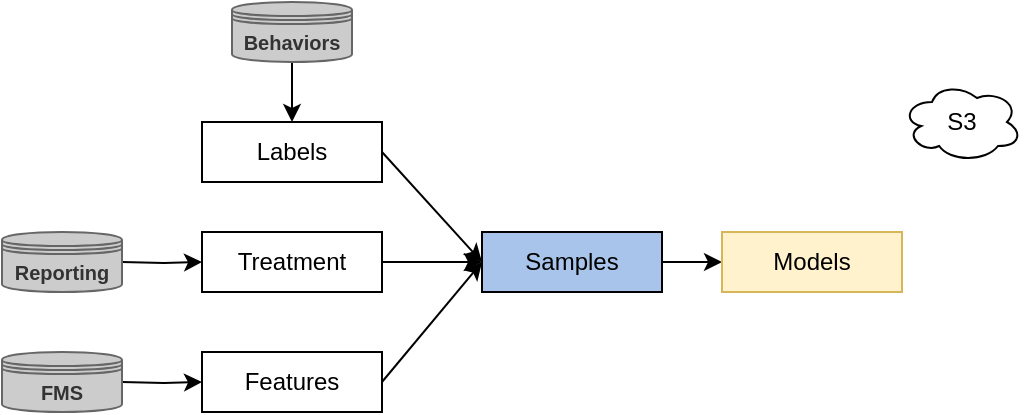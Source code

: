 <mxfile version="22.1.18" type="github">
  <diagram name="第 1 页" id="_KGyoC1ufbTMsVG9WjTH">
    <mxGraphModel dx="1039" dy="603" grid="1" gridSize="10" guides="1" tooltips="1" connect="1" arrows="1" fold="1" page="1" pageScale="1" pageWidth="827" pageHeight="1169" math="0" shadow="0">
      <root>
        <mxCell id="0" />
        <mxCell id="1" parent="0" />
        <mxCell id="uBipdBVokxf97rr1Bi9E-4" value="Labels" style="rounded=0;whiteSpace=wrap;html=1;fillColor=#FFFFFF;" vertex="1" parent="1">
          <mxGeometry x="170" y="230" width="90" height="30" as="geometry" />
        </mxCell>
        <mxCell id="uBipdBVokxf97rr1Bi9E-5" value="Treatment" style="rounded=0;whiteSpace=wrap;html=1;fillColor=#FFFFFF;" vertex="1" parent="1">
          <mxGeometry x="170" y="285" width="90" height="30" as="geometry" />
        </mxCell>
        <mxCell id="uBipdBVokxf97rr1Bi9E-6" value="Features" style="rounded=0;whiteSpace=wrap;html=1;fillColor=#FFFFFF;" vertex="1" parent="1">
          <mxGeometry x="170" y="345" width="90" height="30" as="geometry" />
        </mxCell>
        <mxCell id="uBipdBVokxf97rr1Bi9E-12" style="edgeStyle=orthogonalEdgeStyle;rounded=0;orthogonalLoop=1;jettySize=auto;html=1;exitX=1;exitY=0;exitDx=0;exitDy=30;exitPerimeter=0;entryX=0;entryY=0.5;entryDx=0;entryDy=0;" edge="1" parent="1" target="uBipdBVokxf97rr1Bi9E-5">
          <mxGeometry relative="1" as="geometry">
            <mxPoint x="130" y="300" as="sourcePoint" />
          </mxGeometry>
        </mxCell>
        <mxCell id="uBipdBVokxf97rr1Bi9E-13" style="edgeStyle=orthogonalEdgeStyle;rounded=0;orthogonalLoop=1;jettySize=auto;html=1;exitX=1;exitY=0;exitDx=0;exitDy=30;exitPerimeter=0;entryX=0;entryY=0.5;entryDx=0;entryDy=0;" edge="1" parent="1" target="uBipdBVokxf97rr1Bi9E-6">
          <mxGeometry relative="1" as="geometry">
            <mxPoint x="130" y="360" as="sourcePoint" />
          </mxGeometry>
        </mxCell>
        <mxCell id="uBipdBVokxf97rr1Bi9E-17" style="edgeStyle=orthogonalEdgeStyle;rounded=0;orthogonalLoop=1;jettySize=auto;html=1;exitX=0.5;exitY=1;exitDx=0;exitDy=0;entryX=0.5;entryY=0;entryDx=0;entryDy=0;" edge="1" parent="1" source="uBipdBVokxf97rr1Bi9E-15" target="uBipdBVokxf97rr1Bi9E-4">
          <mxGeometry relative="1" as="geometry" />
        </mxCell>
        <mxCell id="uBipdBVokxf97rr1Bi9E-15" value="Behaviors" style="shape=datastore;whiteSpace=wrap;html=1;fontStyle=1;fontSize=10;labelBackgroundColor=none;fillColor=#CCCCCC;fontColor=#333333;strokeColor=#666666;" vertex="1" parent="1">
          <mxGeometry x="185" y="170" width="60" height="30" as="geometry" />
        </mxCell>
        <mxCell id="uBipdBVokxf97rr1Bi9E-18" value="Reporting" style="shape=datastore;whiteSpace=wrap;html=1;fontStyle=1;fontSize=10;labelBackgroundColor=none;fillColor=#CCCCCC;fontColor=#333333;strokeColor=#666666;" vertex="1" parent="1">
          <mxGeometry x="70" y="285" width="60" height="30" as="geometry" />
        </mxCell>
        <mxCell id="uBipdBVokxf97rr1Bi9E-19" value="FMS" style="shape=datastore;whiteSpace=wrap;html=1;fontStyle=1;fontSize=10;labelBackgroundColor=none;fillColor=#CCCCCC;fontColor=#333333;strokeColor=#666666;" vertex="1" parent="1">
          <mxGeometry x="70" y="345" width="60" height="30" as="geometry" />
        </mxCell>
        <mxCell id="uBipdBVokxf97rr1Bi9E-27" style="edgeStyle=orthogonalEdgeStyle;rounded=0;orthogonalLoop=1;jettySize=auto;html=1;exitX=1;exitY=0.5;exitDx=0;exitDy=0;entryX=0;entryY=0.5;entryDx=0;entryDy=0;" edge="1" parent="1" source="uBipdBVokxf97rr1Bi9E-20" target="uBipdBVokxf97rr1Bi9E-26">
          <mxGeometry relative="1" as="geometry" />
        </mxCell>
        <mxCell id="uBipdBVokxf97rr1Bi9E-20" value="Samples" style="rounded=0;whiteSpace=wrap;html=1;fillColor=#A9C4EB;" vertex="1" parent="1">
          <mxGeometry x="310" y="285" width="90" height="30" as="geometry" />
        </mxCell>
        <mxCell id="uBipdBVokxf97rr1Bi9E-22" value="" style="endArrow=classic;html=1;rounded=0;exitX=1;exitY=0.5;exitDx=0;exitDy=0;entryX=0;entryY=0.5;entryDx=0;entryDy=0;" edge="1" parent="1" source="uBipdBVokxf97rr1Bi9E-4" target="uBipdBVokxf97rr1Bi9E-20">
          <mxGeometry width="50" height="50" relative="1" as="geometry">
            <mxPoint x="390" y="340" as="sourcePoint" />
            <mxPoint x="440" y="290" as="targetPoint" />
          </mxGeometry>
        </mxCell>
        <mxCell id="uBipdBVokxf97rr1Bi9E-23" value="" style="endArrow=classic;html=1;rounded=0;exitX=1;exitY=0.5;exitDx=0;exitDy=0;" edge="1" parent="1" source="uBipdBVokxf97rr1Bi9E-5">
          <mxGeometry width="50" height="50" relative="1" as="geometry">
            <mxPoint x="270" y="255" as="sourcePoint" />
            <mxPoint x="310" y="300" as="targetPoint" />
          </mxGeometry>
        </mxCell>
        <mxCell id="uBipdBVokxf97rr1Bi9E-24" value="" style="endArrow=classic;html=1;rounded=0;exitX=1;exitY=0.5;exitDx=0;exitDy=0;entryX=0;entryY=0.5;entryDx=0;entryDy=0;" edge="1" parent="1" source="uBipdBVokxf97rr1Bi9E-6" target="uBipdBVokxf97rr1Bi9E-20">
          <mxGeometry width="50" height="50" relative="1" as="geometry">
            <mxPoint x="280" y="265" as="sourcePoint" />
            <mxPoint x="330" y="320" as="targetPoint" />
          </mxGeometry>
        </mxCell>
        <mxCell id="uBipdBVokxf97rr1Bi9E-26" value="Models" style="rounded=0;whiteSpace=wrap;html=1;fillColor=#fff2cc;strokeColor=#d6b656;" vertex="1" parent="1">
          <mxGeometry x="430" y="285" width="90" height="30" as="geometry" />
        </mxCell>
        <mxCell id="uBipdBVokxf97rr1Bi9E-28" value="S3" style="ellipse;shape=cloud;whiteSpace=wrap;html=1;" vertex="1" parent="1">
          <mxGeometry x="520" y="210" width="60" height="40" as="geometry" />
        </mxCell>
      </root>
    </mxGraphModel>
  </diagram>
</mxfile>

